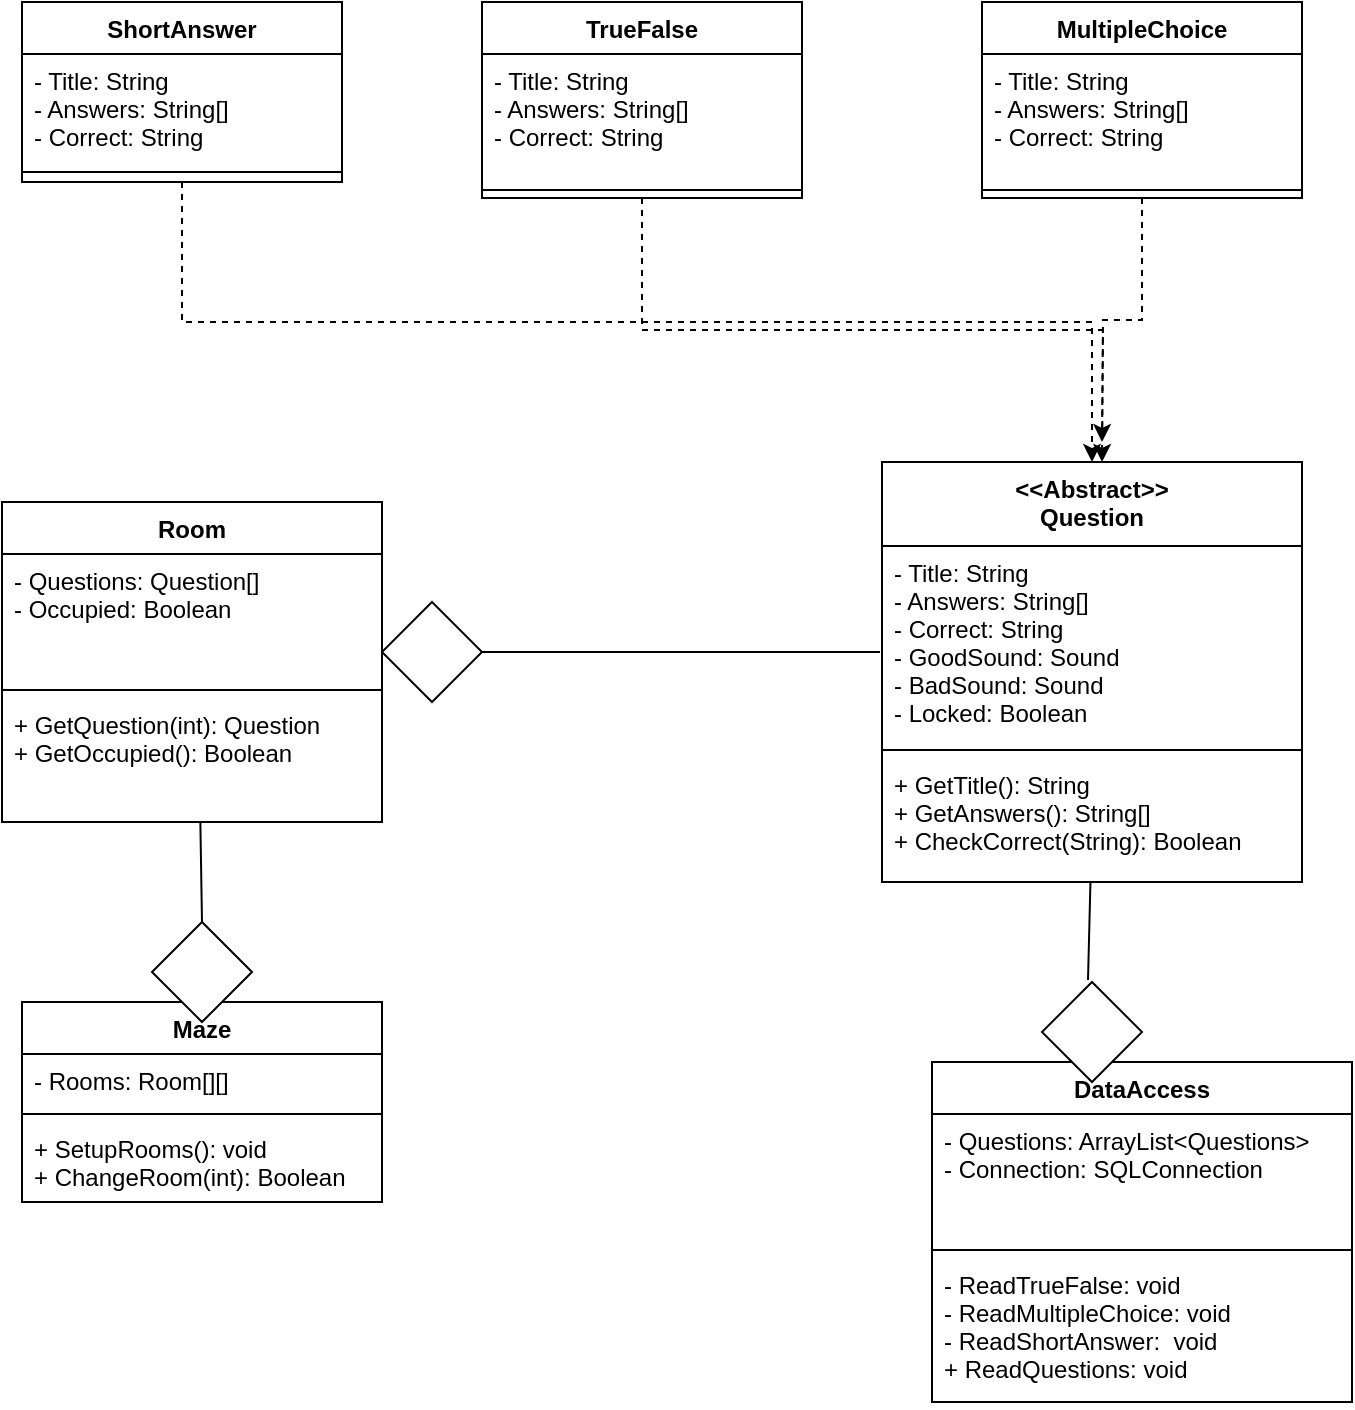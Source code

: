 <mxfile version="13.0.4" type="device"><diagram id="gR-kZ3DYEHTITrmeVzLs" name="Page-1"><mxGraphModel dx="1038" dy="1599" grid="1" gridSize="10" guides="1" tooltips="1" connect="1" arrows="1" fold="1" page="1" pageScale="1" pageWidth="850" pageHeight="1100" math="0" shadow="0"><root><mxCell id="0"/><mxCell id="1" parent="0"/><mxCell id="q5vFkXiTZM3teC1AkRbU-1" value="Maze" style="swimlane;fontStyle=1;align=center;verticalAlign=top;childLayout=stackLayout;horizontal=1;startSize=26;horizontalStack=0;resizeParent=1;resizeParentMax=0;resizeLast=0;collapsible=1;marginBottom=0;" parent="1" vertex="1"><mxGeometry x="340" y="220" width="180" height="100" as="geometry"/></mxCell><mxCell id="q5vFkXiTZM3teC1AkRbU-2" value="- Rooms: Room[][]" style="text;strokeColor=none;fillColor=none;align=left;verticalAlign=top;spacingLeft=4;spacingRight=4;overflow=hidden;rotatable=0;points=[[0,0.5],[1,0.5]];portConstraint=eastwest;" parent="q5vFkXiTZM3teC1AkRbU-1" vertex="1"><mxGeometry y="26" width="180" height="26" as="geometry"/></mxCell><mxCell id="q5vFkXiTZM3teC1AkRbU-3" value="" style="line;strokeWidth=1;fillColor=none;align=left;verticalAlign=middle;spacingTop=-1;spacingLeft=3;spacingRight=3;rotatable=0;labelPosition=right;points=[];portConstraint=eastwest;" parent="q5vFkXiTZM3teC1AkRbU-1" vertex="1"><mxGeometry y="52" width="180" height="8" as="geometry"/></mxCell><mxCell id="q5vFkXiTZM3teC1AkRbU-4" value="+ SetupRooms(): void&#10;+ ChangeRoom(int): Boolean" style="text;strokeColor=none;fillColor=none;align=left;verticalAlign=top;spacingLeft=4;spacingRight=4;overflow=hidden;rotatable=0;points=[[0,0.5],[1,0.5]];portConstraint=eastwest;" parent="q5vFkXiTZM3teC1AkRbU-1" vertex="1"><mxGeometry y="60" width="180" height="40" as="geometry"/></mxCell><mxCell id="q5vFkXiTZM3teC1AkRbU-5" value="Room" style="swimlane;fontStyle=1;align=center;verticalAlign=top;childLayout=stackLayout;horizontal=1;startSize=26;horizontalStack=0;resizeParent=1;resizeParentMax=0;resizeLast=0;collapsible=1;marginBottom=0;" parent="1" vertex="1"><mxGeometry x="330" y="-30" width="190" height="160" as="geometry"/></mxCell><mxCell id="q5vFkXiTZM3teC1AkRbU-6" value="- Questions: Question[]&#10;- Occupied: Boolean" style="text;strokeColor=none;fillColor=none;align=left;verticalAlign=top;spacingLeft=4;spacingRight=4;overflow=hidden;rotatable=0;points=[[0,0.5],[1,0.5]];portConstraint=eastwest;" parent="q5vFkXiTZM3teC1AkRbU-5" vertex="1"><mxGeometry y="26" width="190" height="64" as="geometry"/></mxCell><mxCell id="q5vFkXiTZM3teC1AkRbU-7" value="" style="line;strokeWidth=1;fillColor=none;align=left;verticalAlign=middle;spacingTop=-1;spacingLeft=3;spacingRight=3;rotatable=0;labelPosition=right;points=[];portConstraint=eastwest;" parent="q5vFkXiTZM3teC1AkRbU-5" vertex="1"><mxGeometry y="90" width="190" height="8" as="geometry"/></mxCell><mxCell id="q5vFkXiTZM3teC1AkRbU-8" value="+ GetQuestion(int): Question&#10;+ GetOccupied(): Boolean" style="text;strokeColor=none;fillColor=none;align=left;verticalAlign=top;spacingLeft=4;spacingRight=4;overflow=hidden;rotatable=0;points=[[0,0.5],[1,0.5]];portConstraint=eastwest;" parent="q5vFkXiTZM3teC1AkRbU-5" vertex="1"><mxGeometry y="98" width="190" height="62" as="geometry"/></mxCell><mxCell id="q5vFkXiTZM3teC1AkRbU-10" value="" style="rhombus;whiteSpace=wrap;html=1;" parent="1" vertex="1"><mxGeometry x="405" y="180" width="50" height="50" as="geometry"/></mxCell><mxCell id="q5vFkXiTZM3teC1AkRbU-11" value="" style="endArrow=none;html=1;entryX=0.522;entryY=1.006;entryDx=0;entryDy=0;entryPerimeter=0;exitX=0.5;exitY=0;exitDx=0;exitDy=0;" parent="1" source="q5vFkXiTZM3teC1AkRbU-10" target="q5vFkXiTZM3teC1AkRbU-8" edge="1"><mxGeometry width="50" height="50" relative="1" as="geometry"><mxPoint x="433.159" y="220" as="sourcePoint"/><mxPoint x="438.87" y="129.628" as="targetPoint"/></mxGeometry></mxCell><mxCell id="q5vFkXiTZM3teC1AkRbU-16" value="" style="endArrow=none;html=1;exitX=1;exitY=0.5;exitDx=0;exitDy=0;" parent="1" source="q5vFkXiTZM3teC1AkRbU-18" edge="1"><mxGeometry width="50" height="50" relative="1" as="geometry"><mxPoint x="630" y="75" as="sourcePoint"/><mxPoint x="769" y="45" as="targetPoint"/></mxGeometry></mxCell><mxCell id="q5vFkXiTZM3teC1AkRbU-12" value="&lt;&lt;Abstract&gt;&gt;&#10;Question" style="swimlane;fontStyle=1;align=center;verticalAlign=top;childLayout=stackLayout;horizontal=1;startSize=42;horizontalStack=0;resizeParent=1;resizeParentMax=0;resizeLast=0;collapsible=1;marginBottom=0;" parent="1" vertex="1"><mxGeometry x="770" y="-50" width="210" height="210" as="geometry"/></mxCell><mxCell id="q5vFkXiTZM3teC1AkRbU-13" value="- Title: String&#10;- Answers: String[]&#10;- Correct: String&#10;- GoodSound: Sound&#10;- BadSound: Sound&#10;- Locked: Boolean" style="text;strokeColor=none;fillColor=none;align=left;verticalAlign=top;spacingLeft=4;spacingRight=4;overflow=hidden;rotatable=0;points=[[0,0.5],[1,0.5]];portConstraint=eastwest;" parent="q5vFkXiTZM3teC1AkRbU-12" vertex="1"><mxGeometry y="42" width="210" height="98" as="geometry"/></mxCell><mxCell id="q5vFkXiTZM3teC1AkRbU-14" value="" style="line;strokeWidth=1;fillColor=none;align=left;verticalAlign=middle;spacingTop=-1;spacingLeft=3;spacingRight=3;rotatable=0;labelPosition=right;points=[];portConstraint=eastwest;" parent="q5vFkXiTZM3teC1AkRbU-12" vertex="1"><mxGeometry y="140" width="210" height="8" as="geometry"/></mxCell><mxCell id="q5vFkXiTZM3teC1AkRbU-15" value="+ GetTitle(): String&#10;+ GetAnswers(): String[]&#10;+ CheckCorrect(String): Boolean" style="text;strokeColor=none;fillColor=none;align=left;verticalAlign=top;spacingLeft=4;spacingRight=4;overflow=hidden;rotatable=0;points=[[0,0.5],[1,0.5]];portConstraint=eastwest;" parent="q5vFkXiTZM3teC1AkRbU-12" vertex="1"><mxGeometry y="148" width="210" height="62" as="geometry"/></mxCell><mxCell id="q5vFkXiTZM3teC1AkRbU-18" value="" style="rhombus;whiteSpace=wrap;html=1;" parent="1" vertex="1"><mxGeometry x="520" y="20" width="50" height="50" as="geometry"/></mxCell><mxCell id="q5vFkXiTZM3teC1AkRbU-30" style="edgeStyle=orthogonalEdgeStyle;rounded=0;orthogonalLoop=1;jettySize=auto;html=1;exitX=0.5;exitY=1;exitDx=0;exitDy=0;entryX=0.5;entryY=0;entryDx=0;entryDy=0;dashed=1;" parent="1" source="q5vFkXiTZM3teC1AkRbU-19" target="q5vFkXiTZM3teC1AkRbU-12" edge="1"><mxGeometry relative="1" as="geometry"/></mxCell><mxCell id="q5vFkXiTZM3teC1AkRbU-19" value="ShortAnswer" style="swimlane;fontStyle=1;align=center;verticalAlign=top;childLayout=stackLayout;horizontal=1;startSize=26;horizontalStack=0;resizeParent=1;resizeParentMax=0;resizeLast=0;collapsible=1;marginBottom=0;" parent="1" vertex="1"><mxGeometry x="340" y="-280" width="160" height="90" as="geometry"/></mxCell><mxCell id="q5vFkXiTZM3teC1AkRbU-20" value="- Title: String&#10;- Answers: String[]&#10;- Correct: String&#10;" style="text;strokeColor=none;fillColor=none;align=left;verticalAlign=top;spacingLeft=4;spacingRight=4;overflow=hidden;rotatable=0;points=[[0,0.5],[1,0.5]];portConstraint=eastwest;" parent="q5vFkXiTZM3teC1AkRbU-19" vertex="1"><mxGeometry y="26" width="160" height="54" as="geometry"/></mxCell><mxCell id="q5vFkXiTZM3teC1AkRbU-21" value="" style="line;strokeWidth=1;fillColor=none;align=left;verticalAlign=middle;spacingTop=-1;spacingLeft=3;spacingRight=3;rotatable=0;labelPosition=right;points=[];portConstraint=eastwest;" parent="q5vFkXiTZM3teC1AkRbU-19" vertex="1"><mxGeometry y="80" width="160" height="10" as="geometry"/></mxCell><mxCell id="q5vFkXiTZM3teC1AkRbU-31" style="edgeStyle=orthogonalEdgeStyle;rounded=0;orthogonalLoop=1;jettySize=auto;html=1;exitX=0.5;exitY=1;exitDx=0;exitDy=0;dashed=1;" parent="1" source="q5vFkXiTZM3teC1AkRbU-23" edge="1"><mxGeometry relative="1" as="geometry"><mxPoint x="880" y="-50" as="targetPoint"/></mxGeometry></mxCell><mxCell id="q5vFkXiTZM3teC1AkRbU-23" value="TrueFalse" style="swimlane;fontStyle=1;align=center;verticalAlign=top;childLayout=stackLayout;horizontal=1;startSize=26;horizontalStack=0;resizeParent=1;resizeParentMax=0;resizeLast=0;collapsible=1;marginBottom=0;" parent="1" vertex="1"><mxGeometry x="570" y="-280" width="160" height="98" as="geometry"/></mxCell><mxCell id="q5vFkXiTZM3teC1AkRbU-24" value="- Title: String&#10;- Answers: String[]&#10;- Correct: String&#10;" style="text;strokeColor=none;fillColor=none;align=left;verticalAlign=top;spacingLeft=4;spacingRight=4;overflow=hidden;rotatable=0;points=[[0,0.5],[1,0.5]];portConstraint=eastwest;" parent="q5vFkXiTZM3teC1AkRbU-23" vertex="1"><mxGeometry y="26" width="160" height="64" as="geometry"/></mxCell><mxCell id="q5vFkXiTZM3teC1AkRbU-25" value="" style="line;strokeWidth=1;fillColor=none;align=left;verticalAlign=middle;spacingTop=-1;spacingLeft=3;spacingRight=3;rotatable=0;labelPosition=right;points=[];portConstraint=eastwest;" parent="q5vFkXiTZM3teC1AkRbU-23" vertex="1"><mxGeometry y="90" width="160" height="8" as="geometry"/></mxCell><mxCell id="q5vFkXiTZM3teC1AkRbU-32" style="edgeStyle=orthogonalEdgeStyle;rounded=0;orthogonalLoop=1;jettySize=auto;html=1;exitX=0.5;exitY=1;exitDx=0;exitDy=0;dashed=1;" parent="1" source="q5vFkXiTZM3teC1AkRbU-26" edge="1"><mxGeometry relative="1" as="geometry"><mxPoint x="880" y="-60" as="targetPoint"/></mxGeometry></mxCell><mxCell id="q5vFkXiTZM3teC1AkRbU-26" value="MultipleChoice" style="swimlane;fontStyle=1;align=center;verticalAlign=top;childLayout=stackLayout;horizontal=1;startSize=26;horizontalStack=0;resizeParent=1;resizeParentMax=0;resizeLast=0;collapsible=1;marginBottom=0;" parent="1" vertex="1"><mxGeometry x="820" y="-280" width="160" height="98" as="geometry"/></mxCell><mxCell id="q5vFkXiTZM3teC1AkRbU-27" value="- Title: String&#10;- Answers: String[]&#10;- Correct: String&#10;" style="text;strokeColor=none;fillColor=none;align=left;verticalAlign=top;spacingLeft=4;spacingRight=4;overflow=hidden;rotatable=0;points=[[0,0.5],[1,0.5]];portConstraint=eastwest;" parent="q5vFkXiTZM3teC1AkRbU-26" vertex="1"><mxGeometry y="26" width="160" height="64" as="geometry"/></mxCell><mxCell id="q5vFkXiTZM3teC1AkRbU-28" value="" style="line;strokeWidth=1;fillColor=none;align=left;verticalAlign=middle;spacingTop=-1;spacingLeft=3;spacingRight=3;rotatable=0;labelPosition=right;points=[];portConstraint=eastwest;" parent="q5vFkXiTZM3teC1AkRbU-26" vertex="1"><mxGeometry y="90" width="160" height="8" as="geometry"/></mxCell><mxCell id="q5vFkXiTZM3teC1AkRbU-33" value="DataAccess" style="swimlane;fontStyle=1;align=center;verticalAlign=top;childLayout=stackLayout;horizontal=1;startSize=26;horizontalStack=0;resizeParent=1;resizeParentMax=0;resizeLast=0;collapsible=1;marginBottom=0;" parent="1" vertex="1"><mxGeometry x="795" y="250" width="210" height="170" as="geometry"/></mxCell><mxCell id="q5vFkXiTZM3teC1AkRbU-34" value="- Questions: ArrayList&lt;Questions&gt;&#10;- Connection: SQLConnection&#10;" style="text;strokeColor=none;fillColor=none;align=left;verticalAlign=top;spacingLeft=4;spacingRight=4;overflow=hidden;rotatable=0;points=[[0,0.5],[1,0.5]];portConstraint=eastwest;" parent="q5vFkXiTZM3teC1AkRbU-33" vertex="1"><mxGeometry y="26" width="210" height="64" as="geometry"/></mxCell><mxCell id="q5vFkXiTZM3teC1AkRbU-35" value="" style="line;strokeWidth=1;fillColor=none;align=left;verticalAlign=middle;spacingTop=-1;spacingLeft=3;spacingRight=3;rotatable=0;labelPosition=right;points=[];portConstraint=eastwest;" parent="q5vFkXiTZM3teC1AkRbU-33" vertex="1"><mxGeometry y="90" width="210" height="8" as="geometry"/></mxCell><mxCell id="q5vFkXiTZM3teC1AkRbU-36" value="- ReadTrueFalse: void&#10;- ReadMultipleChoice: void&#10;- ReadShortAnswer:  void&#10;+ ReadQuestions: void" style="text;strokeColor=none;fillColor=none;align=left;verticalAlign=top;spacingLeft=4;spacingRight=4;overflow=hidden;rotatable=0;points=[[0,0.5],[1,0.5]];portConstraint=eastwest;" parent="q5vFkXiTZM3teC1AkRbU-33" vertex="1"><mxGeometry y="98" width="210" height="72" as="geometry"/></mxCell><mxCell id="q5vFkXiTZM3teC1AkRbU-37" value="" style="endArrow=none;html=1;" parent="1" target="q5vFkXiTZM3teC1AkRbU-15" edge="1"><mxGeometry width="50" height="50" relative="1" as="geometry"><mxPoint x="873" y="209" as="sourcePoint"/><mxPoint x="925" y="180" as="targetPoint"/></mxGeometry></mxCell><mxCell id="q5vFkXiTZM3teC1AkRbU-38" value="" style="rhombus;whiteSpace=wrap;html=1;" parent="1" vertex="1"><mxGeometry x="850" y="210" width="50" height="50" as="geometry"/></mxCell></root></mxGraphModel></diagram></mxfile>